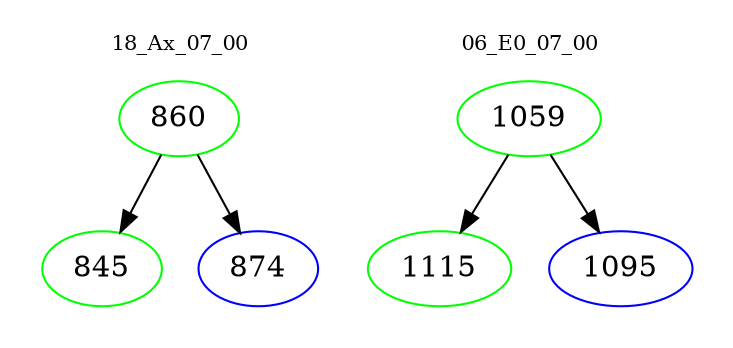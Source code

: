 digraph{
subgraph cluster_0 {
color = white
label = "18_Ax_07_00";
fontsize=10;
T0_860 [label="860", color="green"]
T0_860 -> T0_845 [color="black"]
T0_845 [label="845", color="green"]
T0_860 -> T0_874 [color="black"]
T0_874 [label="874", color="blue"]
}
subgraph cluster_1 {
color = white
label = "06_E0_07_00";
fontsize=10;
T1_1059 [label="1059", color="green"]
T1_1059 -> T1_1115 [color="black"]
T1_1115 [label="1115", color="green"]
T1_1059 -> T1_1095 [color="black"]
T1_1095 [label="1095", color="blue"]
}
}
